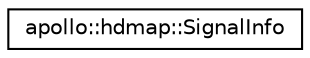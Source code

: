 digraph "Graphical Class Hierarchy"
{
  edge [fontname="Helvetica",fontsize="10",labelfontname="Helvetica",labelfontsize="10"];
  node [fontname="Helvetica",fontsize="10",shape=record];
  rankdir="LR";
  Node1 [label="apollo::hdmap::SignalInfo",height=0.2,width=0.4,color="black", fillcolor="white", style="filled",URL="$classapollo_1_1hdmap_1_1SignalInfo.html"];
}
